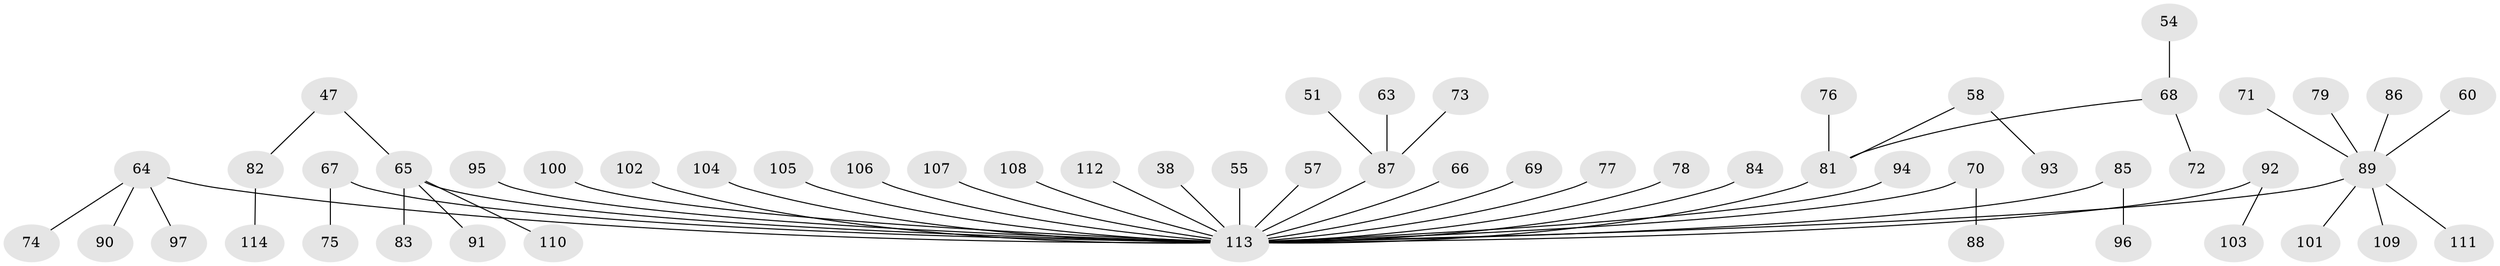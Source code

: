 // original degree distribution, {2: 0.21052631578947367, 10: 0.008771929824561403, 3: 0.16666666666666666, 6: 0.008771929824561403, 4: 0.03508771929824561, 5: 0.05263157894736842, 1: 0.5175438596491229}
// Generated by graph-tools (version 1.1) at 2025/53/03/09/25 04:53:29]
// undirected, 57 vertices, 56 edges
graph export_dot {
graph [start="1"]
  node [color=gray90,style=filled];
  38;
  47;
  51 [super="+29"];
  54;
  55;
  57;
  58 [super="+43"];
  60;
  63;
  64 [super="+24"];
  65 [super="+14+59+41"];
  66;
  67;
  68 [super="+53"];
  69;
  70;
  71;
  72;
  73;
  74;
  75;
  76;
  77;
  78;
  79;
  81 [super="+33+48+44"];
  82;
  83;
  84;
  85;
  86;
  87 [super="+22"];
  88;
  89 [super="+6+61"];
  90;
  91;
  92 [super="+56"];
  93;
  94;
  95;
  96;
  97;
  100;
  101 [super="+10"];
  102;
  103;
  104;
  105;
  106;
  107;
  108;
  109;
  110;
  111;
  112;
  113 [super="+50+99"];
  114;
  38 -- 113;
  47 -- 82;
  47 -- 65;
  51 -- 87;
  54 -- 68;
  55 -- 113;
  57 -- 113;
  58 -- 93;
  58 -- 81;
  60 -- 89;
  63 -- 87;
  64 -- 90;
  64 -- 97;
  64 -- 74;
  64 -- 113;
  65 -- 83;
  65 -- 91;
  65 -- 110;
  65 -- 113;
  66 -- 113;
  67 -- 75;
  67 -- 113;
  68 -- 72;
  68 -- 81;
  69 -- 113;
  70 -- 88;
  70 -- 113;
  71 -- 89;
  73 -- 87;
  76 -- 81;
  77 -- 113;
  78 -- 113;
  79 -- 89;
  81 -- 113;
  82 -- 114;
  84 -- 113;
  85 -- 96;
  85 -- 113;
  86 -- 89;
  87 -- 113;
  89 -- 101;
  89 -- 109;
  89 -- 111;
  89 -- 113;
  92 -- 103;
  92 -- 113;
  94 -- 113;
  95 -- 113;
  100 -- 113;
  102 -- 113;
  104 -- 113;
  105 -- 113;
  106 -- 113;
  107 -- 113;
  108 -- 113;
  112 -- 113;
}

